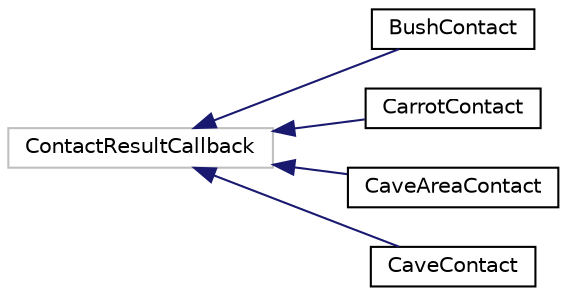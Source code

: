 digraph "Graphical Class Hierarchy"
{
  edge [fontname="Helvetica",fontsize="10",labelfontname="Helvetica",labelfontsize="10"];
  node [fontname="Helvetica",fontsize="10",shape=record];
  rankdir="LR";
  Node1 [label="ContactResultCallback",height=0.2,width=0.4,color="grey75", fillcolor="white", style="filled"];
  Node1 -> Node2 [dir="back",color="midnightblue",fontsize="10",style="solid",fontname="Helvetica"];
  Node2 [label="BushContact",height=0.2,width=0.4,color="black", fillcolor="white", style="filled",URL="$structBushContact.html"];
  Node1 -> Node3 [dir="back",color="midnightblue",fontsize="10",style="solid",fontname="Helvetica"];
  Node3 [label="CarrotContact",height=0.2,width=0.4,color="black", fillcolor="white", style="filled",URL="$structCarrotContact.html"];
  Node1 -> Node4 [dir="back",color="midnightblue",fontsize="10",style="solid",fontname="Helvetica"];
  Node4 [label="CaveAreaContact",height=0.2,width=0.4,color="black", fillcolor="white", style="filled",URL="$structCaveAreaContact.html"];
  Node1 -> Node5 [dir="back",color="midnightblue",fontsize="10",style="solid",fontname="Helvetica"];
  Node5 [label="CaveContact",height=0.2,width=0.4,color="black", fillcolor="white", style="filled",URL="$structCaveContact.html"];
}
